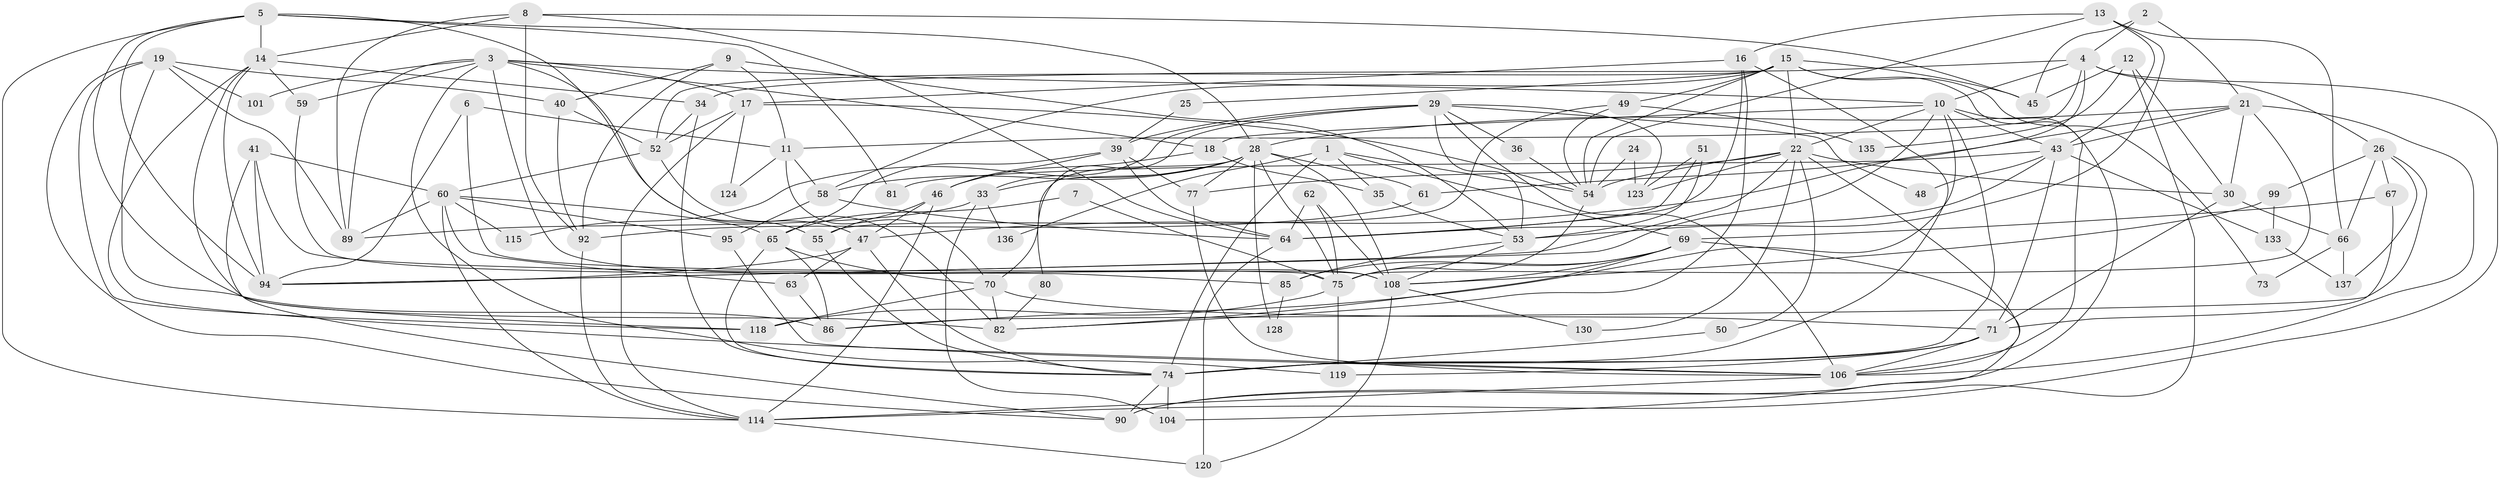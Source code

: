 // original degree distribution, {4: 0.2536231884057971, 3: 0.2463768115942029, 5: 0.2246376811594203, 2: 0.15217391304347827, 7: 0.028985507246376812, 6: 0.07971014492753623, 11: 0.007246376811594203, 8: 0.007246376811594203}
// Generated by graph-tools (version 1.1) at 2025/42/03/06/25 10:42:01]
// undirected, 91 vertices, 224 edges
graph export_dot {
graph [start="1"]
  node [color=gray90,style=filled];
  1 [super="+100"];
  2;
  3 [super="+122"];
  4 [super="+78"];
  5 [super="+38"];
  6 [super="+37"];
  7;
  8;
  9 [super="+97"];
  10 [super="+88"];
  11 [super="+111"];
  12;
  13 [super="+20"];
  14 [super="+72"];
  15 [super="+27"];
  16 [super="+31"];
  17 [super="+79"];
  18 [super="+32"];
  19 [super="+23"];
  21 [super="+91"];
  22 [super="+42"];
  24;
  25;
  26 [super="+44"];
  28 [super="+138"];
  29 [super="+98"];
  30;
  33 [super="+125"];
  34;
  35;
  36;
  39 [super="+93"];
  40 [super="+57"];
  41 [super="+126"];
  43 [super="+68"];
  45 [super="+96"];
  46;
  47 [super="+76"];
  48;
  49;
  50;
  51;
  52 [super="+56"];
  53 [super="+84"];
  54 [super="+83"];
  55;
  58 [super="+107"];
  59;
  60 [super="+87"];
  61;
  62;
  63;
  64 [super="+117"];
  65 [super="+110"];
  66 [super="+105"];
  67;
  69 [super="+121"];
  70 [super="+112"];
  71 [super="+132"];
  73;
  74 [super="+103"];
  75 [super="+116"];
  77;
  80;
  81;
  82 [super="+102"];
  85 [super="+109"];
  86;
  89;
  90;
  92 [super="+113"];
  94 [super="+134"];
  95;
  99;
  101;
  104;
  106 [super="+127"];
  108 [super="+129"];
  114 [super="+131"];
  115;
  118;
  119;
  120;
  123;
  124;
  128;
  130;
  133;
  135;
  136;
  137;
  1 -- 74 [weight=2];
  1 -- 136;
  1 -- 35;
  1 -- 69;
  1 -- 54;
  2 -- 4;
  2 -- 21;
  2 -- 45;
  3 -- 10;
  3 -- 47;
  3 -- 59;
  3 -- 89;
  3 -- 101;
  3 -- 119;
  3 -- 108;
  3 -- 18;
  3 -- 17;
  4 -- 10;
  4 -- 34;
  4 -- 114;
  4 -- 26;
  4 -- 47;
  4 -- 11;
  5 -- 81;
  5 -- 55;
  5 -- 94;
  5 -- 14;
  5 -- 28;
  5 -- 114;
  5 -- 82;
  6 -- 75;
  6 -- 94;
  6 -- 11;
  7 -- 75;
  7 -- 65;
  8 -- 89;
  8 -- 64;
  8 -- 14;
  8 -- 45;
  8 -- 92;
  9 -- 11;
  9 -- 53;
  9 -- 40;
  9 -- 92;
  10 -- 90;
  10 -- 94;
  10 -- 18;
  10 -- 74;
  10 -- 86;
  10 -- 22;
  10 -- 43 [weight=2];
  11 -- 124;
  11 -- 70;
  11 -- 58;
  12 -- 90;
  12 -- 30;
  12 -- 135;
  12 -- 45;
  13 -- 16;
  13 -- 53;
  13 -- 54;
  13 -- 66;
  13 -- 43;
  14 -- 106;
  14 -- 59;
  14 -- 118;
  14 -- 94;
  14 -- 34;
  15 -- 58;
  15 -- 49;
  15 -- 73;
  15 -- 54;
  15 -- 52;
  15 -- 22;
  15 -- 25;
  15 -- 106;
  15 -- 45;
  16 -- 64;
  16 -- 74;
  16 -- 82;
  16 -- 17;
  17 -- 52;
  17 -- 124;
  17 -- 54;
  17 -- 114;
  18 -- 46;
  18 -- 35;
  19 -- 89;
  19 -- 118;
  19 -- 101;
  19 -- 40;
  19 -- 90;
  19 -- 86;
  21 -- 75;
  21 -- 30;
  21 -- 106;
  21 -- 43;
  21 -- 61;
  21 -- 28;
  22 -- 30;
  22 -- 77;
  22 -- 123;
  22 -- 130;
  22 -- 50;
  22 -- 54;
  22 -- 106;
  22 -- 94;
  24 -- 54;
  24 -- 123;
  25 -- 39;
  26 -- 86;
  26 -- 66;
  26 -- 67;
  26 -- 137;
  26 -- 99;
  28 -- 58;
  28 -- 61;
  28 -- 115;
  28 -- 70;
  28 -- 128;
  28 -- 33;
  28 -- 75;
  28 -- 108;
  28 -- 77;
  29 -- 106;
  29 -- 53 [weight=2];
  29 -- 36;
  29 -- 48;
  29 -- 80;
  29 -- 33;
  29 -- 39;
  29 -- 123;
  30 -- 71;
  30 -- 66;
  33 -- 136;
  33 -- 104;
  33 -- 89;
  34 -- 74;
  34 -- 52;
  35 -- 53;
  36 -- 54;
  39 -- 65;
  39 -- 77;
  39 -- 46;
  39 -- 64;
  40 -- 92;
  40 -- 52;
  41 -- 85 [weight=2];
  41 -- 90;
  41 -- 60;
  41 -- 94;
  43 -- 71;
  43 -- 64;
  43 -- 48;
  43 -- 81;
  43 -- 133;
  46 -- 47;
  46 -- 55;
  46 -- 114;
  47 -- 94;
  47 -- 63;
  47 -- 74;
  49 -- 55;
  49 -- 135;
  49 -- 54;
  50 -- 74;
  51 -- 123;
  51 -- 64;
  51 -- 53;
  52 -- 82;
  52 -- 60;
  53 -- 85;
  53 -- 108;
  54 -- 75;
  55 -- 74;
  58 -- 64;
  58 -- 95;
  59 -- 108;
  60 -- 63;
  60 -- 114;
  60 -- 115;
  60 -- 89;
  60 -- 95;
  60 -- 65;
  61 -- 92;
  62 -- 64;
  62 -- 108;
  62 -- 75;
  63 -- 86;
  64 -- 120;
  65 -- 70;
  65 -- 74;
  65 -- 86;
  66 -- 137;
  66 -- 73;
  67 -- 71;
  67 -- 69;
  69 -- 108;
  69 -- 75;
  69 -- 82;
  69 -- 85;
  69 -- 104;
  70 -- 82;
  70 -- 118;
  70 -- 71;
  71 -- 119;
  71 -- 74;
  71 -- 106;
  74 -- 104;
  74 -- 90;
  75 -- 118;
  75 -- 119;
  77 -- 106;
  80 -- 82;
  85 -- 128;
  92 -- 114;
  95 -- 106;
  99 -- 108;
  99 -- 133;
  106 -- 114;
  108 -- 130;
  108 -- 120;
  114 -- 120;
  133 -- 137;
}
